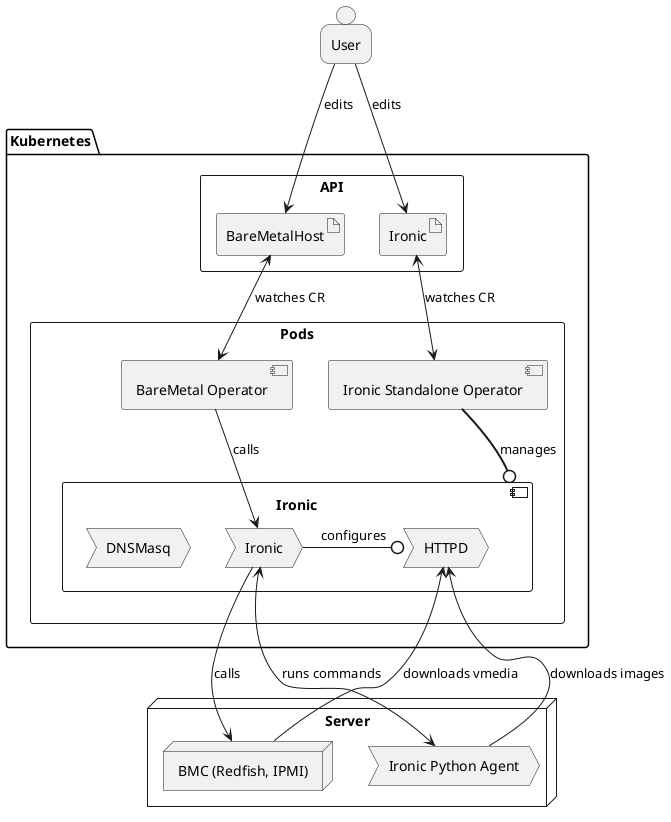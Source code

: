 @startuml
person User
package Kubernetes {
    rectangle API {
        artifact BareMetalHost as BMH
        artifact Ironic as IronicCR
    }
    rectangle Pods {
        component "BareMetal Operator" as BMO
        component Ironic {
            process Ironic as IronicSvc
            process HTTPD
            process DNSMasq
        }
        component "Ironic Standalone Operator" as IrSO
    }
}
node Server {
    node "BMC (Redfish, IPMI)" as BMC
    process "Ironic Python Agent" as IPA
}

User --> BMH : edits
User --> IronicCR : edits

BMH <--> BMO : watches CR
IronicCR <--> IrSO : watches CR

BMO --> IronicSvc : calls
IrSO ==0 Ironic : manages
IronicSvc -0 HTTPD: configures

IronicSvc --> BMC : calls
HTTPD <-- BMC : downloads vmedia
IronicSvc <--> IPA : runs commands
HTTPD <-- IPA : downloads images
@enduml
